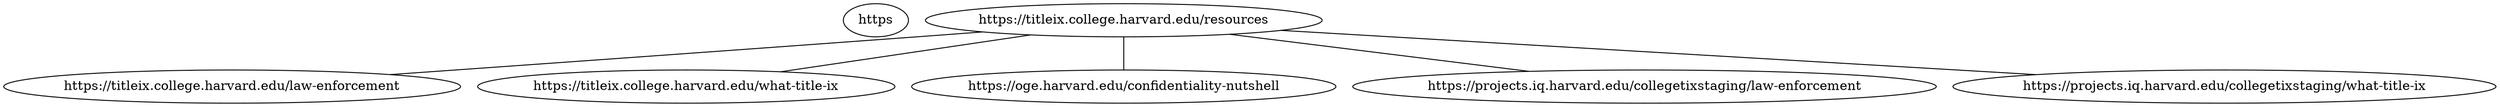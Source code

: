 strict graph  {
https [child_link="['https://titleix.college.harvard.edu/law-enforcement', 'https://titleix.college.harvard.edu/what-title-ix', 'https://oge.harvard.edu/confidentiality-nutshell', 'https://projects.iq.harvard.edu/collegetixstaging/law-enforcement', 'https://projects.iq.harvard.edu/collegetixstaging/what-title-ix']", data="b\"\nResources  | Harvard College Title IX\nSkip to main content\nMain MenuUtility MenuSearch\nHARVARD.EDU\nAbout UsSchedule a MeetingGet SupportSupportive MeasuresResourcesShare a ConcernMake a DisclosureFile a Formal ComplaintRequest Informal ResolutionContact Law EnforcementResponsible EmployeesPoliciesTitle IXDefinitions Get Involved\nHOME / GET SUPPORT /\nResources\nThere are many resources available at Harvard and in the community that College Title IX can assist in navigating.\n24/7 Resources\nSexual Harassment/Assault Resources & Education (SHARE) Hotline\nSHARE maintains a confidential hotline at (617) 495-9100, which is staffed 24/7 by SHARE counselors. They will help identify resources and immediate supports related to a range of issues, including sexual harassment, stalking, domestic violence, and sexual assault.\nVISIT SHARE WEBSITE\nCounseling and Mental Health Services (CAMHS)\nThe CAMHS Cares line\xc2\xa0(617) 495-2042\xc2\xa0is a 24/7 support line for Harvard students who have mental health concerns, whether they are in immediate distress or not, on-campus or elsewhere.\nVISIT CAMHS WEBSITE\nHarvard University Police Department (HUPD)\nHarvard University Police Department is available to walk students through filing a police report, exploring safety measures, or inquiring about a restraining order. Please connect with HUPD in a safety emergency at\xc2\xa0(617) 495-1212.\nVISIT HUPD WEBSITE\nBoston Area Rape Crisis Center (BARCC)\nBARCC offers free, confidential support services and a 24/7 Hotline at\xc2\xa0(800) 841-8371. They provide all-hours medical advocacy at area hospitals and legal advocacy with police or at court.\nVISIT BARCC WEBSITE\nConfidential Resources\nResources that are confidential are not required to share information about sexual harassment or other sexual misconduct with a Title IX Resource Coordinator. In addition to being confidential, some resources are privileged, meaning that absent special circumstances, information shared with them may not be disclosed without permission,\xc2\xa0even in a criminal or other external proceeding. Learn more about confidentiality and Title IX here.\nSHARE Counselors\nSexual Harassment/Assault Resources & Education (SHARE) Counselors provide a range of confidential and privileged services to support individual and community healing from harm, as well as prevention eduation initiatives designed for Harvard students, faculty, staff, and post-doctoral students. Examples of confidential sevices provided by SHARE Counselors include:\nCrisis Response\nCounseling\n24-hour Hotline\nPsychoeducational Support Groups\nRestorative Practices and Education\nSHARE Counselors can be reached by phone at 617-496-5636\xc2\xa0or emailed at\xc2\xa0oge_share@harvard.edu\xc2\xa0for an appointment. They are located in the Smith Campus Center, Suite 624.\nVISIT SHARE WEBSITE\nChaplains\nThe Harvard Chaplains, a professional community of more than thirty chaplains, represent many of the world\xe2\x80\x99s religious, spiritual, and ethical traditions, and share a collective commitment to serving the spiritual needs of the students, faculty, and staff of Harvard University. They are both confidential and privileged.\nVISIT CHAPLAINS WEBSITE\nBGLTQ Office\nThe Office of BGLTQ Student Life serves as a central resource for bisexual, gay, lesbian, transgender, queer, and questioning (BGLTQ) students at Harvard College.\nVISIT OFFICE OF BGLTQ STUDENT LIFE\xc2\xa0WEBSITE\nCAMHS\nCounseling and Mental Health Services (CAMHS) \xe2\x80\x8b\xe2\x80\x8b\xe2\x80\x8b\xe2\x80\x8b\xe2\x80\x8b\xe2\x80\x8bprovides confidential and privileged short-term counseling, outside referrals, and urgent care related to mental health support.\nVISIT CAMHS WEBSITE\nResponse Peer Counselors\nRESPONSE is a group of undergraduates trained to provide peer counseling on issues of rape, abuse, intimate violence, psychological and physical harassment, and relationships. They can be reached at\xc2\xa0harvardresponse@gmail.com\xc2\xa0and current drop in times are listed on\xc2\xa0CAMHS calendar.\nHarvard Ombuds Office\nThe Ombuds Office is an informal and confidential space for community members to explore options related to conflict that is impacting their time at Harvard.\nVISIT OMBUDS WEBSITE\nAdditional Harvard Resources\nOffice for Gender Equity\nThe Office for Gender Equity (OGE) empowers and supports the Harvard community to advance a climate of gender equity and inclusion through evidence-based educational initiatives, excellence in research and practice, and delivery of direct services.\nOGE uses a multipronged approach to addressing issues of sexual harassment and other sexual misconduct. Individuals may choose to engage in one or more of the offerings provided by our office. These include:\nPrevention and education initiatives\nSupport through confidential SHARE counseling\nMaking a disclosure to a Title IX resource\nSubmitting an anonymous disclosure, or\nFiling a formal complain\nVISIT OGE WEBSITE\nHarvard College Women's Center\nThe Harvard College Women's Center\xc2\xa0provides space and creates opportunities for students, faculty, staff, and alumnae to explore women's and gender issues, build community, and promote mutual understanding around women\xe2\x80\x99s advancement.\nVISIT HCWC WEBSITE\nCARE Proctors &\xc2\xa0Tutors\nCARE Proctors & Tutors are specialty tutors and proctors. They have a special interest in supporting students impacted by issues of sexual violence, harassment, and misconduct and\xc2\xa0provide programming on healthy relationships, consent, and resources. Each House website provides the contact information of their own, and specialty proctors are\xc2\xa0listed by the Dean of Students Office.\nCenter for Wellness &\xc2\xa0Health Promotion\nThe Wellness Educators (WE), under the umbrella of Health Promotion at HUHS, work to cultivate an empowered Harvard College student body that embraces all aspects of wellbeing.\xc2\xa0They do this through events, experiential workshops, and direct services such as\xc2\xa0 providing safer partying grants and safer sex supplies.\nVisit CWHP Website\nCommunity Resources\nThere are many organizations in the Boston area and beyond that work to promote safe and inclusive communities and provide support - such as advocacy, counseling, hotlines, or support groups. Both the Harvard College Women's Center and the Office for Gender Equity have compiled a list of community resources.\nHCWC's list of Community Resources\nOGE's list of Community Supports\nGet SupportSupportive MeasuresResources\nDIV Class\nQuick Escape\nCSS Styles\nAbout Us\nSchedule a Meeting\nGet Support\nSupportive Measures\nResources\nShare a Concern\nMake a Disclosure\nFormal Complaint\nInformal Resolution\nLaw Enforcement\nResponsible Employees\nPolicies\nTitle IX\nDefinitions\nGet\xc2\xa0Involved\nHarvard College Title IX\ncollegetitleix@fas.harvard.edu\nAdmin Login\nCopyright \xc2\xa9 2023 The President and Fellows of Harvard College  | Accessibility | Digital Accessibility | Report Copyright Infringement\""];
https [child_link="['https://titleix.college.harvard.edu/law-enforcement', 'https://titleix.college.harvard.edu/what-title-ix', 'https://www.mass.gov/topics/abuse-harassment-court-orders', 'https://titleix.college.harvard.edu/law-enforcement', 'https://projects.iq.harvard.edu/collegetixstaging/law-enforcement', 'https://projects.iq.harvard.edu/collegetixstaging/what-title-ix']", data="b'\nContact Law Enforcement | Harvard College Title IX\nSkip to main content\nMain MenuUtility MenuSearch\nHARVARD.EDU\nAbout UsSchedule a MeetingGet SupportSupportive MeasuresResourcesShare a ConcernMake a DisclosureFile a Formal ComplaintRequest Informal ResolutionContact Law EnforcementResponsible EmployeesPoliciesTitle IXDefinitions Get Involved\nHOME / SHARE A CONCERN /\nContact Law Enforcement\nHUPD can assist in implementing community safety measures, pursuing criminal prosecution, and navigating requesting\xc2\xa0a protective order.\nPlease connect with HUPD in a safety emergency at (617) 495-1212. If you choose to file a report to HUPD, you will be put in touch\xc2\xa0with their Sensitive Crime Unit who will be assigned to the case. All members of the Unit have been trained in the investigation of sexual offenses and other sensitive crimes and the impact of the crime on the victim.\nMore from HUPD\nHelpful information related to\xc2\xa0civil or criminal justice system processes:\nAbuse & harassment court orders available in Massachusetts\nVictim legal advocacy\nLocal law enforcement may also be helpful to connect with based on where the incident(s) occurred:\nCambridge Police Department\xe2\x80\x99s Sexual Assault Unit\xc2\xa0may be reached directly by calling\xc2\xa0617-349-3381.\nBoston Police Department\xe2\x80\x99s Sexual Assault Unit may be reached directly by calling\xc2\xa0617-343-4400.\nSomerville Police Department\xe2\x80\x99s Family Services Unit may be reached directly by calling\xc2\xa0617-625-1600\xc2\xa0ext. 7237.\nConfidential resources, such as SHARE Counselors, are also always available to provide support and help you decide which options are right for you.\nMore about SHARE\nShare a ConcernMake a DisclosureFile a Formal ComplaintRequest Informal ResolutionContact Law EnforcementResponsible Employees\nDIV Class\nQuick Escape\nAbout Us\nSchedule a Meeting\nGet Support\nSupportive Measures\nResources\nShare a Concern\nMake a Disclosure\nFormal Complaint\nInformal Resolution\nLaw Enforcement\nResponsible Employees\nPolicies\nTitle IX\nDefinitions\nGet\xc2\xa0Involved\nCSS Styles\nHarvard College Title IX\ncollegetitleix@fas.harvard.edu\nAdmin Login\nCopyright \xc2\xa9 2023 The President and Fellows of Harvard College  | Accessibility | Digital Accessibility | Report Copyright Infringement'"];
https [child_link="['https://titleix.college.harvard.edu/law-enforcement', 'https://titleix.college.harvard.edu/what-title-ix', 'https://www2.ed.gov/about/offices/list/ocr/docs/tix_dis.html#:~:text=Title%20IX%20states%3A,activity%20receiving%20Federal%20financial%20assistance.', 'https://titleix.college.harvard.edu/what-title-ix', 'https://projects.iq.harvard.edu/collegetixstaging/law-enforcement', 'https://projects.iq.harvard.edu/collegetixstaging/what-title-ix']", data="b'\nTitle IX  | Harvard College Title IX\nSkip to main content\nMain MenuUtility MenuSearch\nHARVARD.EDU\nAbout UsSchedule a MeetingGet SupportSupportive MeasuresResourcesShare a ConcernMake a DisclosureFile a Formal ComplaintRequest Informal ResolutionContact Law EnforcementResponsible EmployeesPoliciesTitle IXDefinitions Get Involved\nHOME / POLICIES /\nTitle IX\nTitle IX is a federal civil rights law passed as part of the Education Amendments of 1972.\nThis law protects people from discrimination based on sex in education programs or activities that receive Federal financial assistance. Title IX states that:\n\xe2\x80\x9cNo person in the United States shall, on the basis of sex, be excluded from participation in, be denied the benefits of, or be subjected to discrimination under any education program or activity receiving federal financial assistance.\xe2\x80\x9d\nTitle IX applies to any institution receiving federal financial assistance, including state and local educational agencies. Educational programs and activities that receive federal funds from the Department of Education must operate in a nondiscriminatory manner.\xc2\xa0Also, a recipient may not retaliate against any person for opposing an unlawful educational practice or policy, or because a person made charges, testified or participated in any complaint action under Title IX.\nTitle IX regulations guide how colleges and universities, including Harvard, must respond\xc2\xa0to sexual harassment and other sexual misconduct through appropriate grievance procedures, supportive measures, and related policies. At Harvard, our policies and procedures not only follow the requirements of\xc2\xa0Title IX regulations, but expand beyond them to also address behaviors that we deem inappropriate for members of the Harvard community.\nTitle IX on\xc2\xa0the Department of Education website\nPoliciesTitle IX Definitions\nDIV Class\nQuick Escape\nCSS Styles\nAbout Us\nSchedule a Meeting\nGet Support\nSupportive Measures\nResources\nShare a Concern\nMake a Disclosure\nFormal Complaint\nInformal Resolution\nLaw Enforcement\nResponsible Employees\nPolicies\nTitle IX\nDefinitions\nGet\xc2\xa0Involved\nHarvard College Title IX\ncollegetitleix@fas.harvard.edu\nAdmin Login\nCopyright \xc2\xa9 2023 The President and Fellows of Harvard College  | Accessibility | Digital Accessibility | Report Copyright Infringement'"];
https [child_link="['https://oge.harvard.edu/disclose-tixrc', 'https://oge.harvard.edu/policies-laws', 'https://oge.harvard.edu/regulations-laws']", data="b'\nConfidentiality in a Nutshell | Office for Gender Equity\nSkip to main content\nMain MenuUtility MenuSearch\nHARVARD.EDU\nAbout OGEOur StaffProfessional TrainingTalk to SomeoneCrisis SupportSpecialized Local SupportsConfidential SupportsResponsible Employee SupportsCommunity SupportsLGBTQ+ SupportsConfidentiality in a NutshellReport a ConcernFile a Formal ComplaintRequest Informal ResolutionDisclose AnonymouslyDisclose to a Title IX Resource CoordinatorLearn & Get InvolvedInitiativesPrevention EducationEventsData DashboardPolicies & LawsPolicies & ProceduresRegulations & LawsEspa\xc3\xb1olRecursos comunitariosPol\xc3\xadticas y procedimientosConfidencialidadSite Search\nSearch\nHOME / TALK TO SOMEONE /\nConfidentiality in a Nutshell\nHarvard community members have a right to seek information and support through confidential resources at the University. As you consider the resources available to you, you may have questions about confidentiality. This page explains how resources at Harvard handle your information. We also encourage you to ask about confidentiality and privilege at the start of your conversation with any of Harvard\xe2\x80\x99s resources.\nConfidential - Privileged\nConversations with these resources are privileged and, absent special circumstances, may not be disclosed without your consent even in a criminal or other external proceeding. Examples include:\nCounselors\nMental health clinicians\nLawyers providing legal advice to clients\nClergy members providing religious or spirtual advice or comfort\nConfidential\nThese resources are designated by Harvard as confidential and do not need to notify a Title IX Resource Coordinator when they learn about potential incidents of sexual harassment or other sexual misconduct. However, they may be required to reveal information that was shared with them in a criminal or other external proceeding. Examples include:\nUniversity Ombuds\nLongwood Ombuds\nOffice of BGLTQ Student Life\nPrivate*\nThese resources share information only on a need-to-know basis:\nSchool or unit Title IX Resource Coordinators\nUniversity Title IX Coordinator\nAssociate University Title IX Coordinator\nResponsible Employees**\nThese resources are employees who protect privacy but must share information with a Title IX Resource Coordinator or the Office for Gender Equity, and otherwise only on a need-to-know basis. Examples include:\nFaculty Deans\nResident Deans\nTutors/Proctors\nFaculty\nInstructors\nTeaching Fellows\nDeans\nAdministrative and Professional Staff\nCoaches\nPaid Student Employees (when acting as employees of the University)\nPostdocs\nDownload the PDF\n* Staff with specialized training and expertise in addressing issues of sexual harassment and other sexual misconduct, who are positioned to help students, faculty, staff and third parties and who protect privacy and share information only on a need-to-know basis.**This is not an exhaustive list of Responsible Employees. If you have questions, reach out to your local Title IX Resource Coordinator.\nTalk to SomeoneCrisis SupportSpecialized Local SupportsConfidential SupportsResponsible Employee SupportsCommunity SupportsLGBTQ+ SupportsConfidentiality in a Nutshell\nOffice for Gender Equity\nSmith Campus Center, Suite 9011350 Massachusetts AvenueCambridge, MA 02138(617) 496-0200oge@harvard.edu\nSHARE Counselors (confidential)\nSmith Campus Center, Suite 6241350 Massachusetts AvenueCambridge, MA 02138(617) 496-5636Confidential Hotline: (617) 495-9100oge_share@harvard.edu\nOffice of the Provost\nABOUT OGE\nTALK TO SOMEONE\nREPORT A CONCERN\nLEARN & GET INVOLVED\nPOLICIES & LAWS\nConfidential Hotline\nQuick Escape\n7dced71e31b11dbd3ed09c44edebb4cf\n3683d9f005180b35034fd3351a5294c5\nAdmin Login\nCopyright \xc2\xa9 2023 The President and Fellows of Harvard College  | Accessibility | Digital Accessibility | Report Copyright Infringement'"];
https [child_link="['https://titleix.college.harvard.edu/law-enforcement', 'https://titleix.college.harvard.edu/what-title-ix', 'https://www.mass.gov/topics/abuse-harassment-court-orders', 'https://titleix.college.harvard.edu/law-enforcement', 'https://projects.iq.harvard.edu/collegetixstaging/law-enforcement', 'https://projects.iq.harvard.edu/collegetixstaging/what-title-ix']", data="b'\nContact Law Enforcement | Harvard College Title IX\nSkip to main content\nMain MenuUtility MenuSearch\nHARVARD.EDU\nAbout UsSchedule a MeetingGet SupportSupportive MeasuresResourcesShare a ConcernMake a DisclosureFile a Formal ComplaintRequest Informal ResolutionContact Law EnforcementResponsible EmployeesPoliciesTitle IXDefinitions Get Involved\nHOME / SHARE A CONCERN /\nContact Law Enforcement\nHUPD can assist in implementing community safety measures, pursuing criminal prosecution, and navigating requesting\xc2\xa0a protective order.\nPlease connect with HUPD in a safety emergency at (617) 495-1212. If you choose to file a report to HUPD, you will be put in touch\xc2\xa0with their Sensitive Crime Unit who will be assigned to the case. All members of the Unit have been trained in the investigation of sexual offenses and other sensitive crimes and the impact of the crime on the victim.\nMore from HUPD\nHelpful information related to\xc2\xa0civil or criminal justice system processes:\nAbuse & harassment court orders available in Massachusetts\nVictim legal advocacy\nLocal law enforcement may also be helpful to connect with based on where the incident(s) occurred:\nCambridge Police Department\xe2\x80\x99s Sexual Assault Unit\xc2\xa0may be reached directly by calling\xc2\xa0617-349-3381.\nBoston Police Department\xe2\x80\x99s Sexual Assault Unit may be reached directly by calling\xc2\xa0617-343-4400.\nSomerville Police Department\xe2\x80\x99s Family Services Unit may be reached directly by calling\xc2\xa0617-625-1600\xc2\xa0ext. 7237.\nConfidential resources, such as SHARE Counselors, are also always available to provide support and help you decide which options are right for you.\nMore about SHARE\nShare a ConcernMake a DisclosureFile a Formal ComplaintRequest Informal ResolutionContact Law EnforcementResponsible Employees\nDIV Class\nQuick Escape\nAbout Us\nSchedule a Meeting\nGet Support\nSupportive Measures\nResources\nShare a Concern\nMake a Disclosure\nFormal Complaint\nInformal Resolution\nLaw Enforcement\nResponsible Employees\nPolicies\nTitle IX\nDefinitions\nGet\xc2\xa0Involved\nCSS Styles\nHarvard College Title IX\ncollegetitleix@fas.harvard.edu\nAdmin Login\nCopyright \xc2\xa9 2023 The President and Fellows of Harvard College  | Accessibility | Digital Accessibility | Report Copyright Infringement'"];
https [child_link="['https://titleix.college.harvard.edu/law-enforcement', 'https://titleix.college.harvard.edu/what-title-ix', 'https://www2.ed.gov/about/offices/list/ocr/docs/tix_dis.html#:~:text=Title%20IX%20states%3A,activity%20receiving%20Federal%20financial%20assistance.', 'https://titleix.college.harvard.edu/what-title-ix', 'https://projects.iq.harvard.edu/collegetixstaging/law-enforcement', 'https://projects.iq.harvard.edu/collegetixstaging/what-title-ix']", data="b'\nTitle IX  | Harvard College Title IX\nSkip to main content\nMain MenuUtility MenuSearch\nHARVARD.EDU\nAbout UsSchedule a MeetingGet SupportSupportive MeasuresResourcesShare a ConcernMake a DisclosureFile a Formal ComplaintRequest Informal ResolutionContact Law EnforcementResponsible EmployeesPoliciesTitle IXDefinitions Get Involved\nHOME / POLICIES /\nTitle IX\nTitle IX is a federal civil rights law passed as part of the Education Amendments of 1972.\nThis law protects people from discrimination based on sex in education programs or activities that receive Federal financial assistance. Title IX states that:\n\xe2\x80\x9cNo person in the United States shall, on the basis of sex, be excluded from participation in, be denied the benefits of, or be subjected to discrimination under any education program or activity receiving federal financial assistance.\xe2\x80\x9d\nTitle IX applies to any institution receiving federal financial assistance, including state and local educational agencies. Educational programs and activities that receive federal funds from the Department of Education must operate in a nondiscriminatory manner.\xc2\xa0Also, a recipient may not retaliate against any person for opposing an unlawful educational practice or policy, or because a person made charges, testified or participated in any complaint action under Title IX.\nTitle IX regulations guide how colleges and universities, including Harvard, must respond\xc2\xa0to sexual harassment and other sexual misconduct through appropriate grievance procedures, supportive measures, and related policies. At Harvard, our policies and procedures not only follow the requirements of\xc2\xa0Title IX regulations, but expand beyond them to also address behaviors that we deem inappropriate for members of the Harvard community.\nTitle IX on\xc2\xa0the Department of Education website\nPoliciesTitle IX Definitions\nDIV Class\nQuick Escape\nCSS Styles\nAbout Us\nSchedule a Meeting\nGet Support\nSupportive Measures\nResources\nShare a Concern\nMake a Disclosure\nFormal Complaint\nInformal Resolution\nLaw Enforcement\nResponsible Employees\nPolicies\nTitle IX\nDefinitions\nGet\xc2\xa0Involved\nHarvard College Title IX\ncollegetitleix@fas.harvard.edu\nAdmin Login\nCopyright \xc2\xa9 2023 The President and Fellows of Harvard College  | Accessibility | Digital Accessibility | Report Copyright Infringement'"];
"https://titleix.college.harvard.edu/resources" -- "https://titleix.college.harvard.edu/law-enforcement";
"https://titleix.college.harvard.edu/resources" -- "https://titleix.college.harvard.edu/what-title-ix";
"https://titleix.college.harvard.edu/resources" -- "https://oge.harvard.edu/confidentiality-nutshell";
"https://titleix.college.harvard.edu/resources" -- "https://projects.iq.harvard.edu/collegetixstaging/law-enforcement";
"https://titleix.college.harvard.edu/resources" -- "https://projects.iq.harvard.edu/collegetixstaging/what-title-ix";
}
